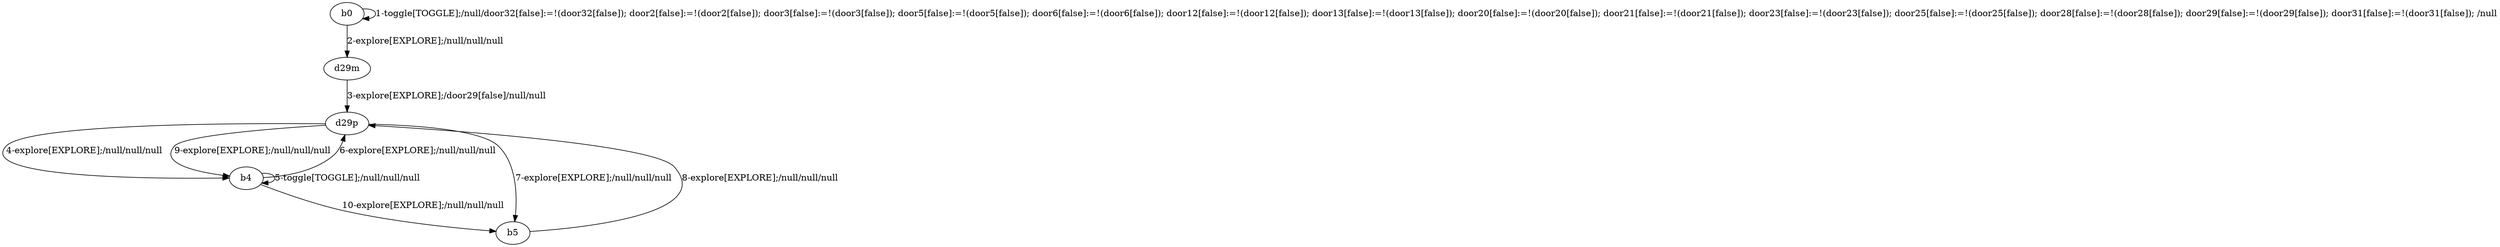 # Total number of goals covered by this test: 1
# b4 --> b5

digraph g {
"b0" -> "b0" [label = "1-toggle[TOGGLE];/null/door32[false]:=!(door32[false]); door2[false]:=!(door2[false]); door3[false]:=!(door3[false]); door5[false]:=!(door5[false]); door6[false]:=!(door6[false]); door12[false]:=!(door12[false]); door13[false]:=!(door13[false]); door20[false]:=!(door20[false]); door21[false]:=!(door21[false]); door23[false]:=!(door23[false]); door25[false]:=!(door25[false]); door28[false]:=!(door28[false]); door29[false]:=!(door29[false]); door31[false]:=!(door31[false]); /null"];
"b0" -> "d29m" [label = "2-explore[EXPLORE];/null/null/null"];
"d29m" -> "d29p" [label = "3-explore[EXPLORE];/door29[false]/null/null"];
"d29p" -> "b4" [label = "4-explore[EXPLORE];/null/null/null"];
"b4" -> "b4" [label = "5-toggle[TOGGLE];/null/null/null"];
"b4" -> "d29p" [label = "6-explore[EXPLORE];/null/null/null"];
"d29p" -> "b5" [label = "7-explore[EXPLORE];/null/null/null"];
"b5" -> "d29p" [label = "8-explore[EXPLORE];/null/null/null"];
"d29p" -> "b4" [label = "9-explore[EXPLORE];/null/null/null"];
"b4" -> "b5" [label = "10-explore[EXPLORE];/null/null/null"];
}